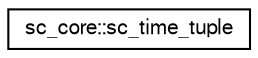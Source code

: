 digraph "Graphical Class Hierarchy"
{
  edge [fontname="FreeSans",fontsize="10",labelfontname="FreeSans",labelfontsize="10"];
  node [fontname="FreeSans",fontsize="10",shape=record];
  rankdir="LR";
  Node0 [label="sc_core::sc_time_tuple",height=0.2,width=0.4,color="black", fillcolor="white", style="filled",URL="$a02000.html"];
}
